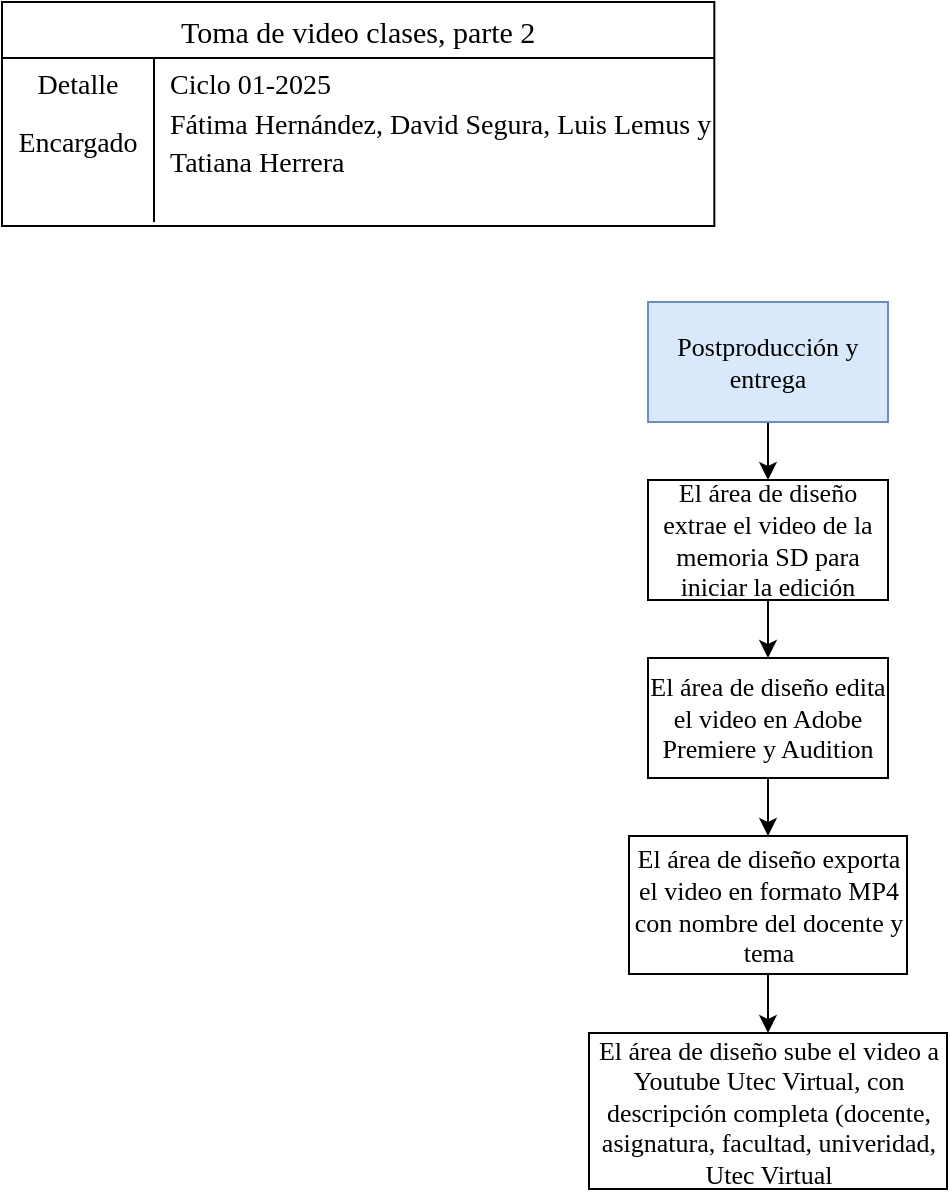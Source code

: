 <mxfile version="28.0.6">
  <diagram name="Página-1" id="yyNROM9LbeVTidNodFxe">
    <mxGraphModel dx="983" dy="580" grid="0" gridSize="10" guides="1" tooltips="1" connect="1" arrows="1" fold="1" page="1" pageScale="1" pageWidth="827" pageHeight="1169" math="0" shadow="0">
      <root>
        <mxCell id="0" />
        <mxCell id="1" parent="0" />
        <mxCell id="HChwnCL22l8oaljacYU8-2" value="Toma de video clases, parte 2" style="shape=table;startSize=28;container=1;collapsible=0;childLayout=tableLayout;fixedRows=1;rowLines=0;fontStyle=0;strokeColor=default;fontSize=15;fontFamily=Times New Roman;" vertex="1" parent="1">
          <mxGeometry x="30" y="30" width="356.165" height="111.966" as="geometry" />
        </mxCell>
        <mxCell id="HChwnCL22l8oaljacYU8-3" value="" style="shape=tableRow;horizontal=0;startSize=0;swimlaneHead=0;swimlaneBody=0;top=0;left=0;bottom=0;right=0;collapsible=0;dropTarget=0;fillColor=none;points=[[0,0.5],[1,0.5]];portConstraint=eastwest;strokeColor=inherit;fontSize=16;fontFamily=Times New Roman;" vertex="1" parent="HChwnCL22l8oaljacYU8-2">
          <mxGeometry y="28" width="356.165" height="20" as="geometry" />
        </mxCell>
        <mxCell id="HChwnCL22l8oaljacYU8-4" value="&lt;font style=&quot;font-size: 14px;&quot;&gt;Detalle&lt;/font&gt;&lt;div&gt;&lt;br&gt;&lt;/div&gt;" style="shape=partialRectangle;html=1;whiteSpace=wrap;connectable=0;fillColor=none;top=0;left=0;bottom=0;right=0;overflow=hidden;pointerEvents=1;strokeColor=inherit;fontSize=16;fontFamily=Times New Roman;" vertex="1" parent="HChwnCL22l8oaljacYU8-3">
          <mxGeometry width="76" height="20" as="geometry">
            <mxRectangle width="76" height="20" as="alternateBounds" />
          </mxGeometry>
        </mxCell>
        <mxCell id="HChwnCL22l8oaljacYU8-5" value="&lt;font style=&quot;font-size: 14px;&quot;&gt;Ciclo 01-2025&lt;/font&gt;" style="shape=partialRectangle;html=1;whiteSpace=wrap;connectable=0;fillColor=none;top=0;left=0;bottom=0;right=0;align=left;spacingLeft=6;overflow=hidden;strokeColor=inherit;fontSize=16;fontFamily=Times New Roman;" vertex="1" parent="HChwnCL22l8oaljacYU8-3">
          <mxGeometry x="76" width="280" height="20" as="geometry">
            <mxRectangle width="280" height="20" as="alternateBounds" />
          </mxGeometry>
        </mxCell>
        <mxCell id="HChwnCL22l8oaljacYU8-6" value="" style="shape=tableRow;horizontal=0;startSize=0;swimlaneHead=0;swimlaneBody=0;top=0;left=0;bottom=0;right=0;collapsible=0;dropTarget=0;fillColor=none;points=[[0,0.5],[1,0.5]];portConstraint=eastwest;strokeColor=inherit;fontSize=16;fontFamily=Times New Roman;" vertex="1" parent="HChwnCL22l8oaljacYU8-2">
          <mxGeometry y="48" width="356.165" height="42" as="geometry" />
        </mxCell>
        <mxCell id="HChwnCL22l8oaljacYU8-7" value="&lt;font style=&quot;font-size: 14px;&quot;&gt;Encargado&lt;/font&gt;" style="shape=partialRectangle;html=1;whiteSpace=wrap;connectable=0;fillColor=none;top=0;left=0;bottom=0;right=0;overflow=hidden;strokeColor=inherit;fontSize=16;fontFamily=Times New Roman;" vertex="1" parent="HChwnCL22l8oaljacYU8-6">
          <mxGeometry width="76" height="42" as="geometry">
            <mxRectangle width="76" height="42" as="alternateBounds" />
          </mxGeometry>
        </mxCell>
        <mxCell id="HChwnCL22l8oaljacYU8-8" value="&lt;span style=&quot;font-size: 14px;&quot;&gt;Fátima Hernández, David Segura, Luis Lemus y Tatiana Herrera&lt;/span&gt;" style="shape=partialRectangle;html=1;whiteSpace=wrap;connectable=0;fillColor=none;top=0;left=0;bottom=0;right=0;align=left;spacingLeft=6;overflow=hidden;strokeColor=inherit;fontSize=16;fontFamily=Times New Roman;" vertex="1" parent="HChwnCL22l8oaljacYU8-6">
          <mxGeometry x="76" width="280" height="42" as="geometry">
            <mxRectangle width="280" height="42" as="alternateBounds" />
          </mxGeometry>
        </mxCell>
        <mxCell id="HChwnCL22l8oaljacYU8-9" value="" style="shape=tableRow;horizontal=0;startSize=0;swimlaneHead=0;swimlaneBody=0;top=0;left=0;bottom=0;right=0;collapsible=0;dropTarget=0;fillColor=none;points=[[0,0.5],[1,0.5]];portConstraint=eastwest;strokeColor=inherit;fontSize=16;fontFamily=Times New Roman;" vertex="1" parent="HChwnCL22l8oaljacYU8-2">
          <mxGeometry y="90" width="356.165" height="20" as="geometry" />
        </mxCell>
        <mxCell id="HChwnCL22l8oaljacYU8-10" value="" style="shape=partialRectangle;html=1;whiteSpace=wrap;connectable=0;fillColor=none;top=0;left=0;bottom=0;right=0;overflow=hidden;strokeColor=inherit;fontSize=16;fontFamily=Times New Roman;" vertex="1" parent="HChwnCL22l8oaljacYU8-9">
          <mxGeometry width="76" height="20" as="geometry">
            <mxRectangle width="76" height="20" as="alternateBounds" />
          </mxGeometry>
        </mxCell>
        <mxCell id="HChwnCL22l8oaljacYU8-11" value="" style="shape=partialRectangle;html=1;whiteSpace=wrap;connectable=0;fillColor=none;top=0;left=0;bottom=0;right=0;align=left;spacingLeft=6;overflow=hidden;strokeColor=inherit;fontSize=16;fontFamily=Times New Roman;" vertex="1" parent="HChwnCL22l8oaljacYU8-9">
          <mxGeometry x="76" width="280" height="20" as="geometry">
            <mxRectangle width="280" height="20" as="alternateBounds" />
          </mxGeometry>
        </mxCell>
        <mxCell id="HChwnCL22l8oaljacYU8-14" value="" style="edgeStyle=orthogonalEdgeStyle;rounded=0;orthogonalLoop=1;jettySize=auto;html=1;" edge="1" parent="1" source="HChwnCL22l8oaljacYU8-12" target="HChwnCL22l8oaljacYU8-13">
          <mxGeometry relative="1" as="geometry" />
        </mxCell>
        <mxCell id="HChwnCL22l8oaljacYU8-12" value="Postproducción y entrega" style="rounded=0;whiteSpace=wrap;html=1;fillColor=#dae8fc;strokeColor=#6c8ebf;fontFamily=Times New Roman;fontSize=13;" vertex="1" parent="1">
          <mxGeometry x="353" y="180" width="120" height="60" as="geometry" />
        </mxCell>
        <mxCell id="HChwnCL22l8oaljacYU8-16" value="" style="edgeStyle=orthogonalEdgeStyle;rounded=0;orthogonalLoop=1;jettySize=auto;html=1;" edge="1" parent="1" source="HChwnCL22l8oaljacYU8-13" target="HChwnCL22l8oaljacYU8-15">
          <mxGeometry relative="1" as="geometry" />
        </mxCell>
        <mxCell id="HChwnCL22l8oaljacYU8-13" value="El área de diseño extrae el video de la memoria SD para iniciar la edición" style="whiteSpace=wrap;html=1;fontSize=13;fontFamily=Times New Roman;rounded=0;" vertex="1" parent="1">
          <mxGeometry x="353" y="269" width="120" height="60" as="geometry" />
        </mxCell>
        <mxCell id="HChwnCL22l8oaljacYU8-18" value="" style="edgeStyle=orthogonalEdgeStyle;rounded=0;orthogonalLoop=1;jettySize=auto;html=1;" edge="1" parent="1" source="HChwnCL22l8oaljacYU8-15" target="HChwnCL22l8oaljacYU8-17">
          <mxGeometry relative="1" as="geometry" />
        </mxCell>
        <mxCell id="HChwnCL22l8oaljacYU8-15" value="El área de diseño edita el video en Adobe Premiere y Audition" style="whiteSpace=wrap;html=1;fontSize=13;fontFamily=Times New Roman;rounded=0;" vertex="1" parent="1">
          <mxGeometry x="353" y="358" width="120" height="60" as="geometry" />
        </mxCell>
        <mxCell id="HChwnCL22l8oaljacYU8-20" value="" style="edgeStyle=orthogonalEdgeStyle;rounded=0;orthogonalLoop=1;jettySize=auto;html=1;" edge="1" parent="1" source="HChwnCL22l8oaljacYU8-17" target="HChwnCL22l8oaljacYU8-19">
          <mxGeometry relative="1" as="geometry" />
        </mxCell>
        <mxCell id="HChwnCL22l8oaljacYU8-17" value="El área de diseño exporta el video en formato MP4 con nombre del docente y tema" style="whiteSpace=wrap;html=1;fontSize=13;fontFamily=Times New Roman;rounded=0;" vertex="1" parent="1">
          <mxGeometry x="343.5" y="447" width="139" height="69" as="geometry" />
        </mxCell>
        <mxCell id="HChwnCL22l8oaljacYU8-19" value="El área de diseño sube el video a Youtube Utec Virtual, con descripción completa (docente, asignatura, facultad, univeridad, Utec Virtual" style="whiteSpace=wrap;html=1;fontSize=13;fontFamily=Times New Roman;rounded=0;" vertex="1" parent="1">
          <mxGeometry x="323.5" y="545.5" width="179" height="78" as="geometry" />
        </mxCell>
      </root>
    </mxGraphModel>
  </diagram>
</mxfile>
